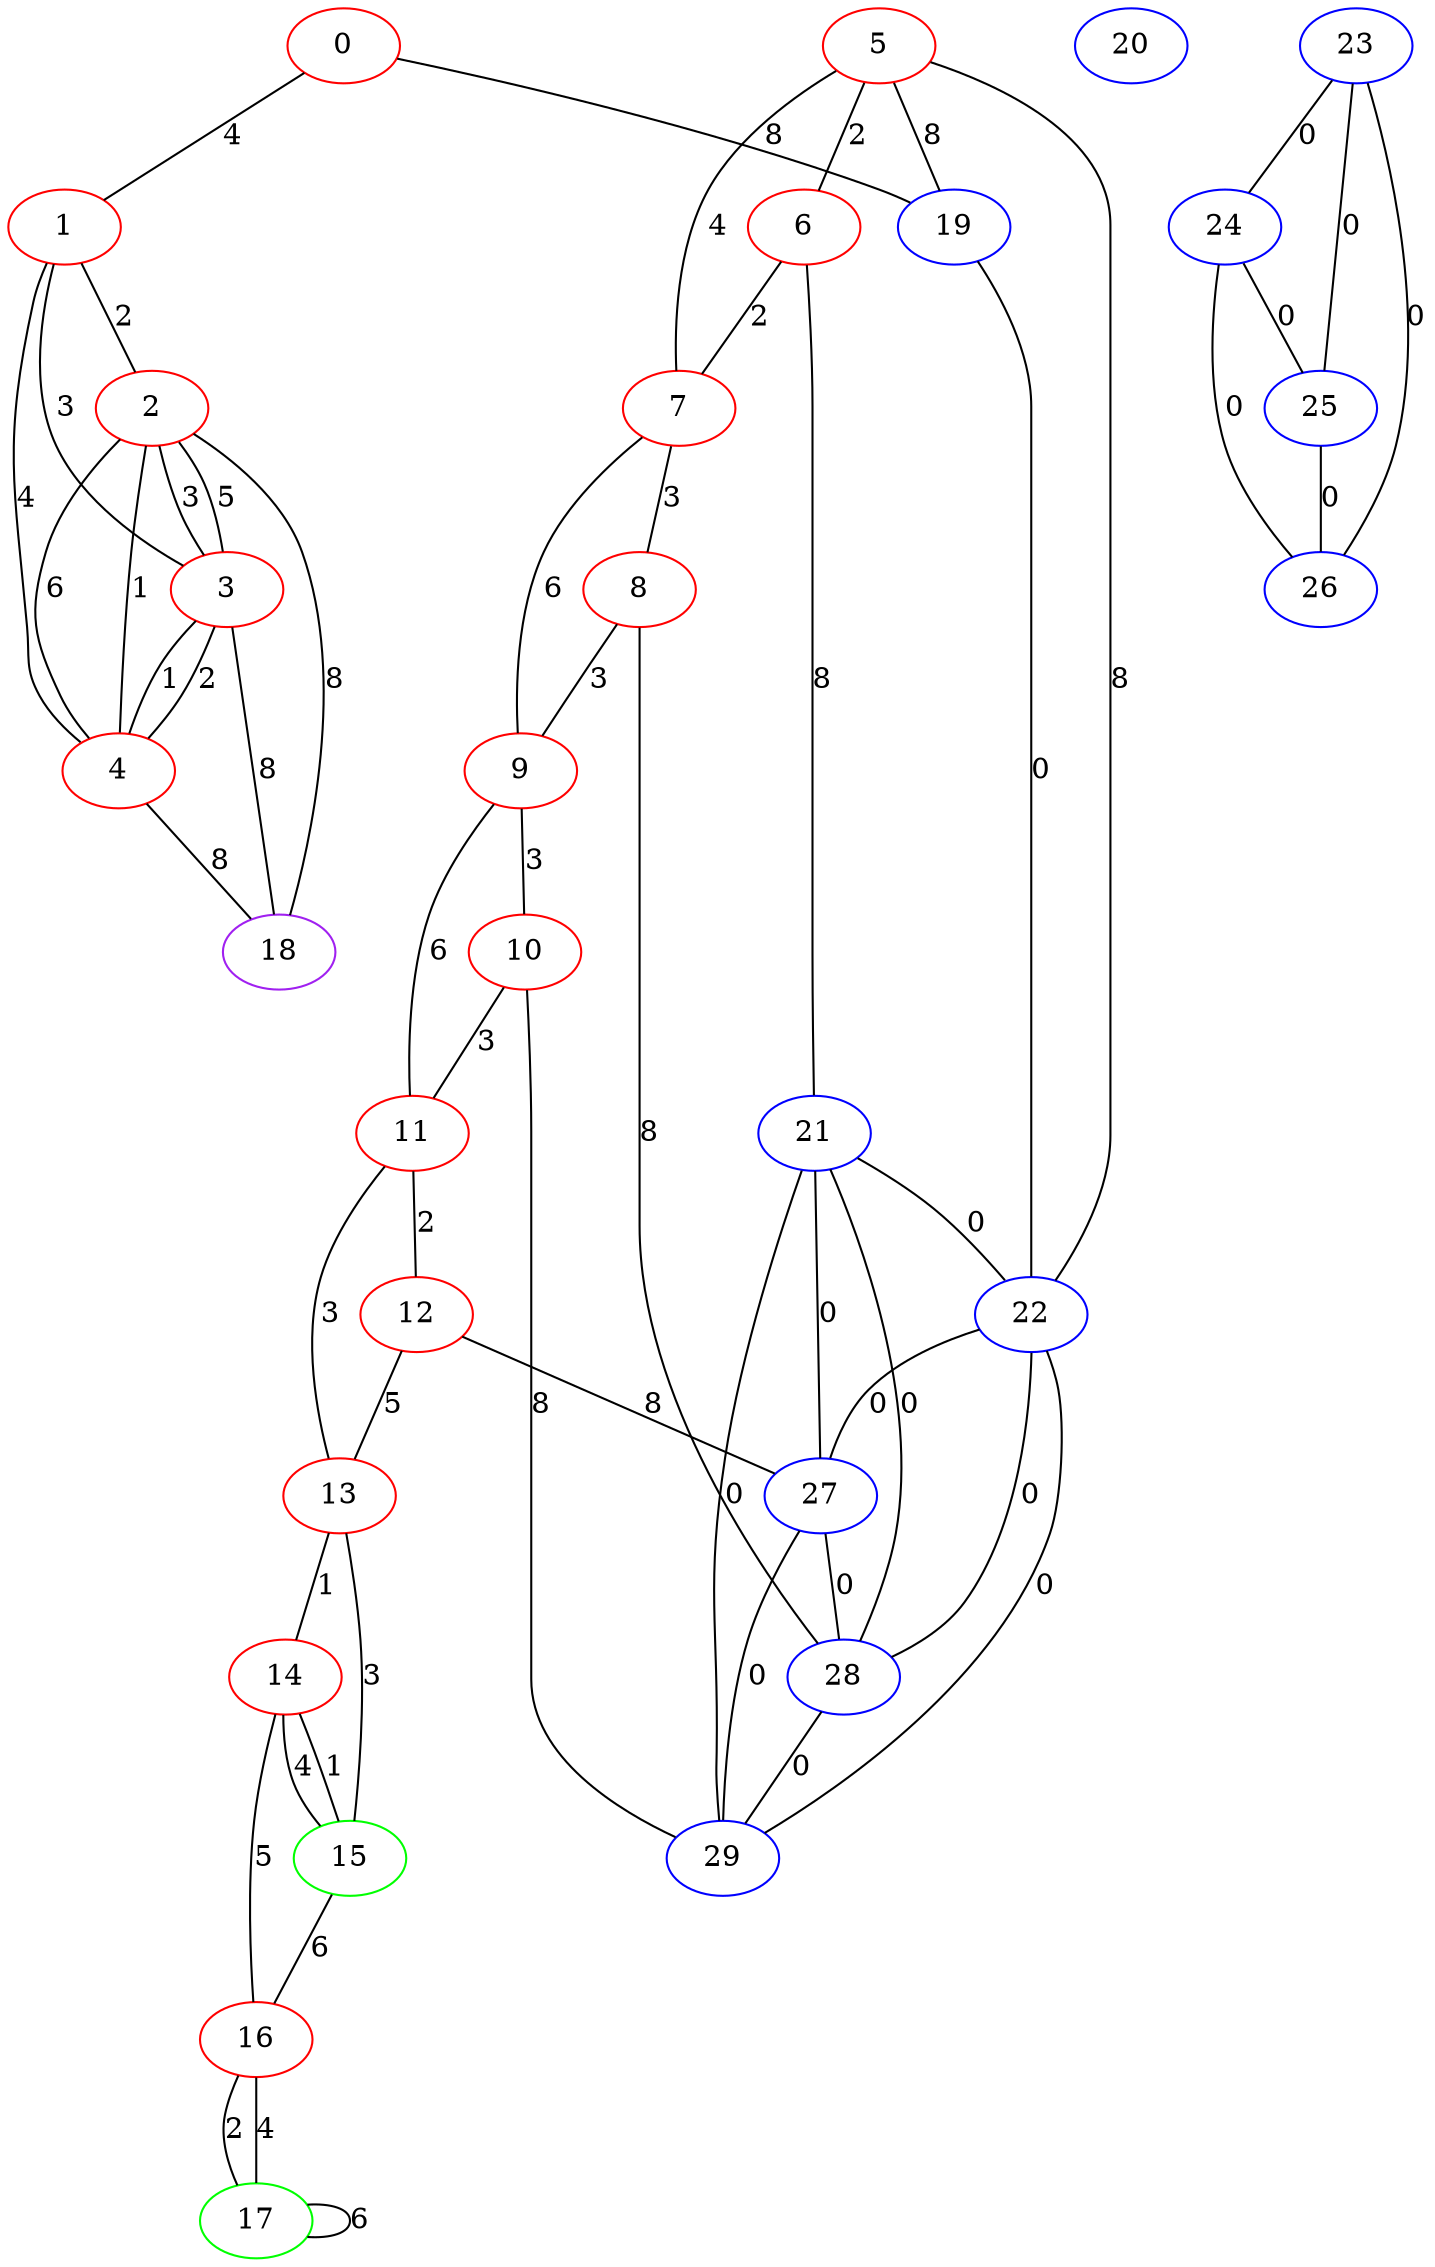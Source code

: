 graph "" {
0 [color=red, weight=1];
1 [color=red, weight=1];
2 [color=red, weight=1];
3 [color=red, weight=1];
4 [color=red, weight=1];
5 [color=red, weight=1];
6 [color=red, weight=1];
7 [color=red, weight=1];
8 [color=red, weight=1];
9 [color=red, weight=1];
10 [color=red, weight=1];
11 [color=red, weight=1];
12 [color=red, weight=1];
13 [color=red, weight=1];
14 [color=red, weight=1];
15 [color=green, weight=2];
16 [color=red, weight=1];
17 [color=green, weight=2];
18 [color=purple, weight=4];
19 [color=blue, weight=3];
20 [color=blue, weight=3];
21 [color=blue, weight=3];
22 [color=blue, weight=3];
23 [color=blue, weight=3];
24 [color=blue, weight=3];
25 [color=blue, weight=3];
26 [color=blue, weight=3];
27 [color=blue, weight=3];
28 [color=blue, weight=3];
29 [color=blue, weight=3];
0 -- 1  [key=0, label=4];
0 -- 19  [key=0, label=8];
1 -- 2  [key=0, label=2];
1 -- 3  [key=0, label=3];
1 -- 4  [key=0, label=4];
2 -- 18  [key=0, label=8];
2 -- 3  [key=0, label=5];
2 -- 3  [key=1, label=3];
2 -- 4  [key=0, label=6];
2 -- 4  [key=1, label=1];
3 -- 4  [key=0, label=1];
3 -- 4  [key=1, label=2];
3 -- 18  [key=0, label=8];
4 -- 18  [key=0, label=8];
5 -- 19  [key=0, label=8];
5 -- 22  [key=0, label=8];
5 -- 6  [key=0, label=2];
5 -- 7  [key=0, label=4];
6 -- 21  [key=0, label=8];
6 -- 7  [key=0, label=2];
7 -- 8  [key=0, label=3];
7 -- 9  [key=0, label=6];
8 -- 9  [key=0, label=3];
8 -- 28  [key=0, label=8];
9 -- 10  [key=0, label=3];
9 -- 11  [key=0, label=6];
10 -- 11  [key=0, label=3];
10 -- 29  [key=0, label=8];
11 -- 12  [key=0, label=2];
11 -- 13  [key=0, label=3];
12 -- 27  [key=0, label=8];
12 -- 13  [key=0, label=5];
13 -- 14  [key=0, label=1];
13 -- 15  [key=0, label=3];
14 -- 16  [key=0, label=5];
14 -- 15  [key=0, label=4];
14 -- 15  [key=1, label=1];
15 -- 16  [key=0, label=6];
16 -- 17  [key=0, label=2];
16 -- 17  [key=1, label=4];
17 -- 17  [key=0, label=6];
19 -- 22  [key=0, label=0];
21 -- 27  [key=0, label=0];
21 -- 28  [key=0, label=0];
21 -- 29  [key=0, label=0];
21 -- 22  [key=0, label=0];
22 -- 27  [key=0, label=0];
22 -- 28  [key=0, label=0];
22 -- 29  [key=0, label=0];
23 -- 24  [key=0, label=0];
23 -- 25  [key=0, label=0];
23 -- 26  [key=0, label=0];
24 -- 25  [key=0, label=0];
24 -- 26  [key=0, label=0];
25 -- 26  [key=0, label=0];
27 -- 28  [key=0, label=0];
27 -- 29  [key=0, label=0];
28 -- 29  [key=0, label=0];
}
